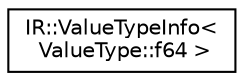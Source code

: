 digraph "Graphical Class Hierarchy"
{
  edge [fontname="Helvetica",fontsize="10",labelfontname="Helvetica",labelfontsize="10"];
  node [fontname="Helvetica",fontsize="10",shape=record];
  rankdir="LR";
  Node0 [label="IR::ValueTypeInfo\<\l ValueType::f64 \>",height=0.2,width=0.4,color="black", fillcolor="white", style="filled",URL="$struct_i_r_1_1_value_type_info_3_01_value_type_1_1f64_01_4.html"];
}
